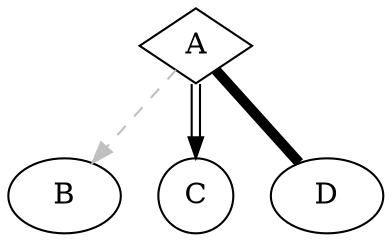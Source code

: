 digraph test1 {

  A [shape=diamond]
  B [s𝟖hape=box]
  C [shape=circle]


  A -> D [penwidth=5, arrowhead=none]
  A -> B [style=dashed, color=grey]
  A -> C [color="black:invis:black"]
}
